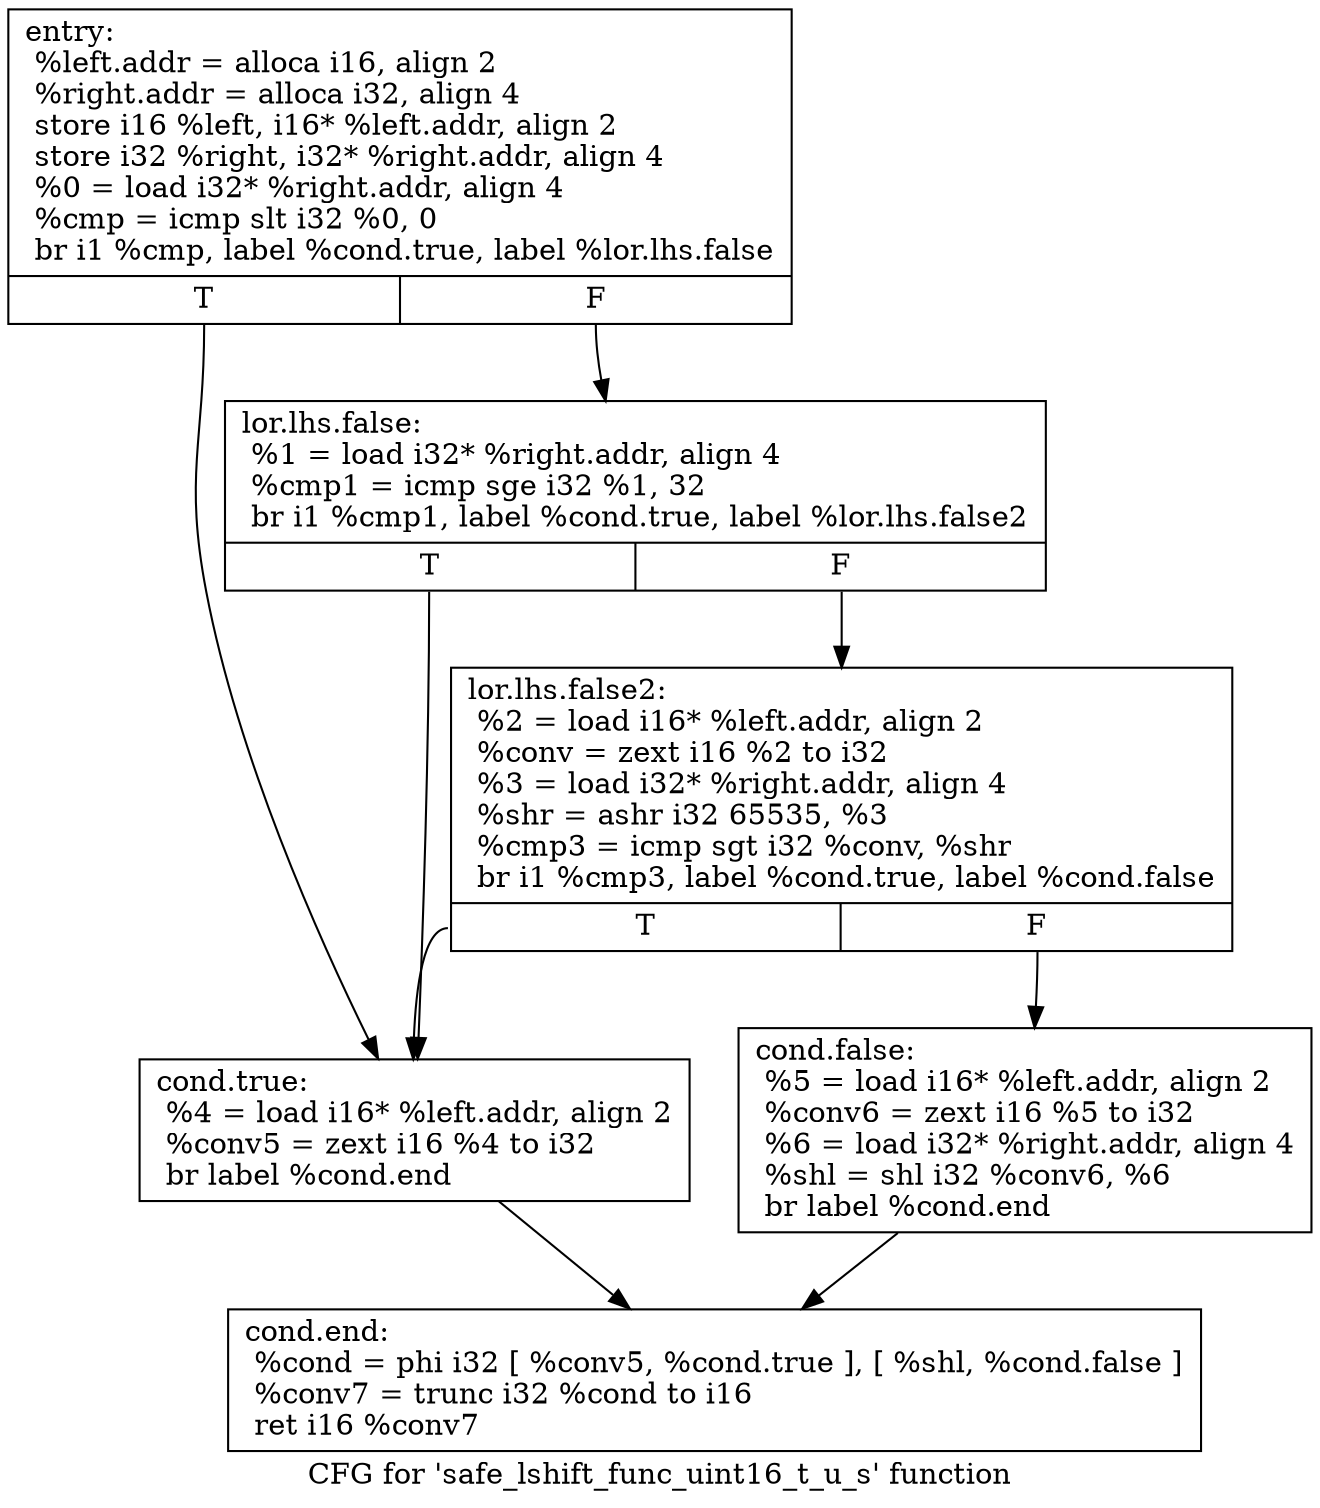 digraph "CFG for 'safe_lshift_func_uint16_t_u_s' function" {
	label="CFG for 'safe_lshift_func_uint16_t_u_s' function";

	Node0xa431700 [shape=record,label="{entry:\l  %left.addr = alloca i16, align 2\l  %right.addr = alloca i32, align 4\l  store i16 %left, i16* %left.addr, align 2\l  store i32 %right, i32* %right.addr, align 4\l  %0 = load i32* %right.addr, align 4\l  %cmp = icmp slt i32 %0, 0\l  br i1 %cmp, label %cond.true, label %lor.lhs.false\l|{<s0>T|<s1>F}}"];
	Node0xa431700:s0 -> Node0xa431790;
	Node0xa431700:s1 -> Node0xa431730;
	Node0xa431730 [shape=record,label="{lor.lhs.false:                                    \l  %1 = load i32* %right.addr, align 4\l  %cmp1 = icmp sge i32 %1, 32\l  br i1 %cmp1, label %cond.true, label %lor.lhs.false2\l|{<s0>T|<s1>F}}"];
	Node0xa431730:s0 -> Node0xa431790;
	Node0xa431730:s1 -> Node0xa431760;
	Node0xa431760 [shape=record,label="{lor.lhs.false2:                                   \l  %2 = load i16* %left.addr, align 2\l  %conv = zext i16 %2 to i32\l  %3 = load i32* %right.addr, align 4\l  %shr = ashr i32 65535, %3\l  %cmp3 = icmp sgt i32 %conv, %shr\l  br i1 %cmp3, label %cond.true, label %cond.false\l|{<s0>T|<s1>F}}"];
	Node0xa431760:s0 -> Node0xa431790;
	Node0xa431760:s1 -> Node0xa4317c0;
	Node0xa431790 [shape=record,label="{cond.true:                                        \l  %4 = load i16* %left.addr, align 2\l  %conv5 = zext i16 %4 to i32\l  br label %cond.end\l}"];
	Node0xa431790 -> Node0xa4317f0;
	Node0xa4317c0 [shape=record,label="{cond.false:                                       \l  %5 = load i16* %left.addr, align 2\l  %conv6 = zext i16 %5 to i32\l  %6 = load i32* %right.addr, align 4\l  %shl = shl i32 %conv6, %6\l  br label %cond.end\l}"];
	Node0xa4317c0 -> Node0xa4317f0;
	Node0xa4317f0 [shape=record,label="{cond.end:                                         \l  %cond = phi i32 [ %conv5, %cond.true ], [ %shl, %cond.false ]\l  %conv7 = trunc i32 %cond to i16\l  ret i16 %conv7\l}"];
}
